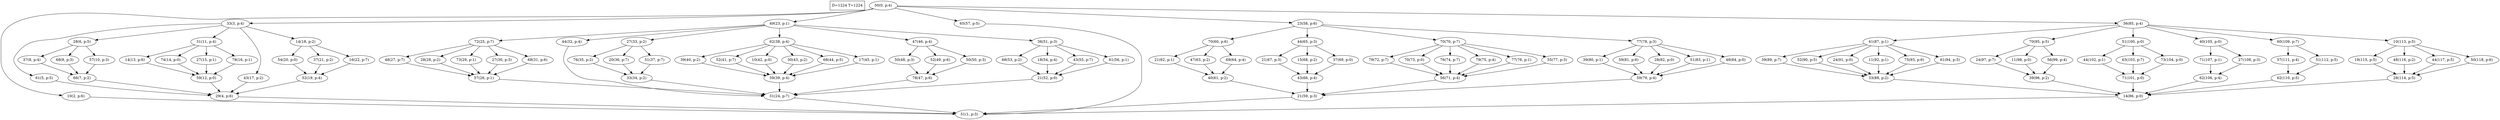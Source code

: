 digraph Task {
i [shape=box, label="D=1224 T=1224"]; 
0 [label="50(0, p:4)"];
1 [label="51(1, p:3)"];
2 [label="10(2, p:6)"];
3 [label="33(3, p:4)"];
4 [label="29(4, p:6)"];
5 [label="61(5, p:5)"];
6 [label="28(6, p:5)"];
7 [label="66(7, p:2)"];
8 [label="37(8, p:4)"];
9 [label="68(9, p:3)"];
10 [label="57(10, p:3)"];
11 [label="31(11, p:4)"];
12 [label="59(12, p:0)"];
13 [label="14(13, p:6)"];
14 [label="74(14, p:0)"];
15 [label="27(15, p:1)"];
16 [label="78(16, p:1)"];
17 [label="43(17, p:2)"];
18 [label="14(18, p:2)"];
19 [label="52(19, p:4)"];
20 [label="54(20, p:0)"];
21 [label="37(21, p:2)"];
22 [label="16(22, p:7)"];
23 [label="49(23, p:1)"];
24 [label="31(24, p:7)"];
25 [label="72(25, p:7)"];
26 [label="57(26, p:1)"];
27 [label="48(27, p:7)"];
28 [label="28(28, p:2)"];
29 [label="73(29, p:1)"];
30 [label="27(30, p:3)"];
31 [label="68(31, p:6)"];
32 [label="44(32, p:4)"];
33 [label="27(33, p:2)"];
34 [label="33(34, p:2)"];
35 [label="76(35, p:2)"];
36 [label="20(36, p:7)"];
37 [label="51(37, p:7)"];
38 [label="62(38, p:4)"];
39 [label="59(39, p:4)"];
40 [label="39(40, p:2)"];
41 [label="52(41, p:7)"];
42 [label="10(42, p:0)"];
43 [label="30(43, p:2)"];
44 [label="68(44, p:5)"];
45 [label="17(45, p:1)"];
46 [label="47(46, p:4)"];
47 [label="78(47, p:6)"];
48 [label="50(48, p:3)"];
49 [label="52(49, p:6)"];
50 [label="50(50, p:3)"];
51 [label="36(51, p:3)"];
52 [label="21(52, p:0)"];
53 [label="68(53, p:2)"];
54 [label="18(54, p:4)"];
55 [label="43(55, p:7)"];
56 [label="61(56, p:1)"];
57 [label="65(57, p:5)"];
58 [label="23(58, p:6)"];
59 [label="21(59, p:3)"];
60 [label="70(60, p:6)"];
61 [label="40(61, p:2)"];
62 [label="21(62, p:1)"];
63 [label="47(63, p:2)"];
64 [label="69(64, p:4)"];
65 [label="44(65, p:3)"];
66 [label="43(66, p:4)"];
67 [label="21(67, p:3)"];
68 [label="15(68, p:2)"];
69 [label="37(69, p:0)"];
70 [label="70(70, p:7)"];
71 [label="56(71, p:4)"];
72 [label="79(72, p:7)"];
73 [label="70(73, p:0)"];
74 [label="76(74, p:7)"];
75 [label="79(75, p:4)"];
76 [label="77(76, p:1)"];
77 [label="55(77, p:3)"];
78 [label="77(78, p:3)"];
79 [label="59(79, p:4)"];
80 [label="39(80, p:1)"];
81 [label="59(81, p:6)"];
82 [label="28(82, p:0)"];
83 [label="51(83, p:1)"];
84 [label="48(84, p:0)"];
85 [label="36(85, p:4)"];
86 [label="14(86, p:0)"];
87 [label="41(87, p:1)"];
88 [label="33(88, p:2)"];
89 [label="39(89, p:7)"];
90 [label="52(90, p:5)"];
91 [label="24(91, p:0)"];
92 [label="11(92, p:1)"];
93 [label="75(93, p:6)"];
94 [label="61(94, p:3)"];
95 [label="70(95, p:5)"];
96 [label="39(96, p:2)"];
97 [label="24(97, p:7)"];
98 [label="11(98, p:0)"];
99 [label="56(99, p:4)"];
100 [label="51(100, p:0)"];
101 [label="71(101, p:0)"];
102 [label="44(102, p:1)"];
103 [label="63(103, p:7)"];
104 [label="73(104, p:0)"];
105 [label="40(105, p:0)"];
106 [label="62(106, p:4)"];
107 [label="71(107, p:1)"];
108 [label="27(108, p:3)"];
109 [label="60(109, p:7)"];
110 [label="62(110, p:5)"];
111 [label="57(111, p:4)"];
112 [label="51(112, p:5)"];
113 [label="10(113, p:5)"];
114 [label="28(114, p:5)"];
115 [label="19(115, p:5)"];
116 [label="48(116, p:2)"];
117 [label="44(117, p:5)"];
118 [label="50(118, p:6)"];
0 -> 2;
0 -> 3;
0 -> 23;
0 -> 57;
0 -> 58;
0 -> 85;
2 -> 1;
3 -> 5;
3 -> 6;
3 -> 11;
3 -> 17;
3 -> 18;
4 -> 1;
5 -> 4;
6 -> 8;
6 -> 9;
6 -> 10;
7 -> 4;
8 -> 7;
9 -> 7;
10 -> 7;
11 -> 13;
11 -> 14;
11 -> 15;
11 -> 16;
12 -> 4;
13 -> 12;
14 -> 12;
15 -> 12;
16 -> 12;
17 -> 4;
18 -> 20;
18 -> 21;
18 -> 22;
19 -> 4;
20 -> 19;
21 -> 19;
22 -> 19;
23 -> 25;
23 -> 32;
23 -> 33;
23 -> 38;
23 -> 46;
23 -> 51;
24 -> 1;
25 -> 27;
25 -> 28;
25 -> 29;
25 -> 30;
25 -> 31;
26 -> 24;
27 -> 26;
28 -> 26;
29 -> 26;
30 -> 26;
31 -> 26;
32 -> 24;
33 -> 35;
33 -> 36;
33 -> 37;
34 -> 24;
35 -> 34;
36 -> 34;
37 -> 34;
38 -> 40;
38 -> 41;
38 -> 42;
38 -> 43;
38 -> 44;
38 -> 45;
39 -> 24;
40 -> 39;
41 -> 39;
42 -> 39;
43 -> 39;
44 -> 39;
45 -> 39;
46 -> 48;
46 -> 49;
46 -> 50;
47 -> 24;
48 -> 47;
49 -> 47;
50 -> 47;
51 -> 53;
51 -> 54;
51 -> 55;
51 -> 56;
52 -> 24;
53 -> 52;
54 -> 52;
55 -> 52;
56 -> 52;
57 -> 1;
58 -> 60;
58 -> 65;
58 -> 70;
58 -> 78;
59 -> 1;
60 -> 62;
60 -> 63;
60 -> 64;
61 -> 59;
62 -> 61;
63 -> 61;
64 -> 61;
65 -> 67;
65 -> 68;
65 -> 69;
66 -> 59;
67 -> 66;
68 -> 66;
69 -> 66;
70 -> 72;
70 -> 73;
70 -> 74;
70 -> 75;
70 -> 76;
70 -> 77;
71 -> 59;
72 -> 71;
73 -> 71;
74 -> 71;
75 -> 71;
76 -> 71;
77 -> 71;
78 -> 80;
78 -> 81;
78 -> 82;
78 -> 83;
78 -> 84;
79 -> 59;
80 -> 79;
81 -> 79;
82 -> 79;
83 -> 79;
84 -> 79;
85 -> 87;
85 -> 95;
85 -> 100;
85 -> 105;
85 -> 109;
85 -> 113;
86 -> 1;
87 -> 89;
87 -> 90;
87 -> 91;
87 -> 92;
87 -> 93;
87 -> 94;
88 -> 86;
89 -> 88;
90 -> 88;
91 -> 88;
92 -> 88;
93 -> 88;
94 -> 88;
95 -> 97;
95 -> 98;
95 -> 99;
96 -> 86;
97 -> 96;
98 -> 96;
99 -> 96;
100 -> 102;
100 -> 103;
100 -> 104;
101 -> 86;
102 -> 101;
103 -> 101;
104 -> 101;
105 -> 107;
105 -> 108;
106 -> 86;
107 -> 106;
108 -> 106;
109 -> 111;
109 -> 112;
110 -> 86;
111 -> 110;
112 -> 110;
113 -> 115;
113 -> 116;
113 -> 117;
113 -> 118;
114 -> 86;
115 -> 114;
116 -> 114;
117 -> 114;
118 -> 114;
}